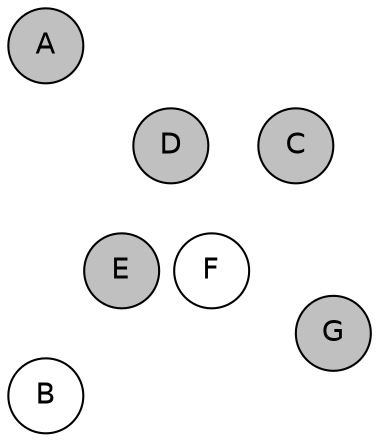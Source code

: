 
graph {

layout = circo;
mindist = .1

node [shape = circle, fontname = Helvetica, margin = 0, style = filled]
edge [style=invis]

subgraph 1 {
	E -- F -- F# -- G -- G# -- A -- A# -- B -- C -- C# -- D -- D# -- E
}

C [fillcolor = gray];
C# [fillcolor = white];
D [fillcolor = gray];
D# [fillcolor = gray];
E [fillcolor = gray];
F [fillcolor = white];
F# [fillcolor = cadetblue1];
G [fillcolor = gray];
G# [fillcolor = gray];
A [fillcolor = gray];
A# [fillcolor = white];
B [fillcolor = white];
}
